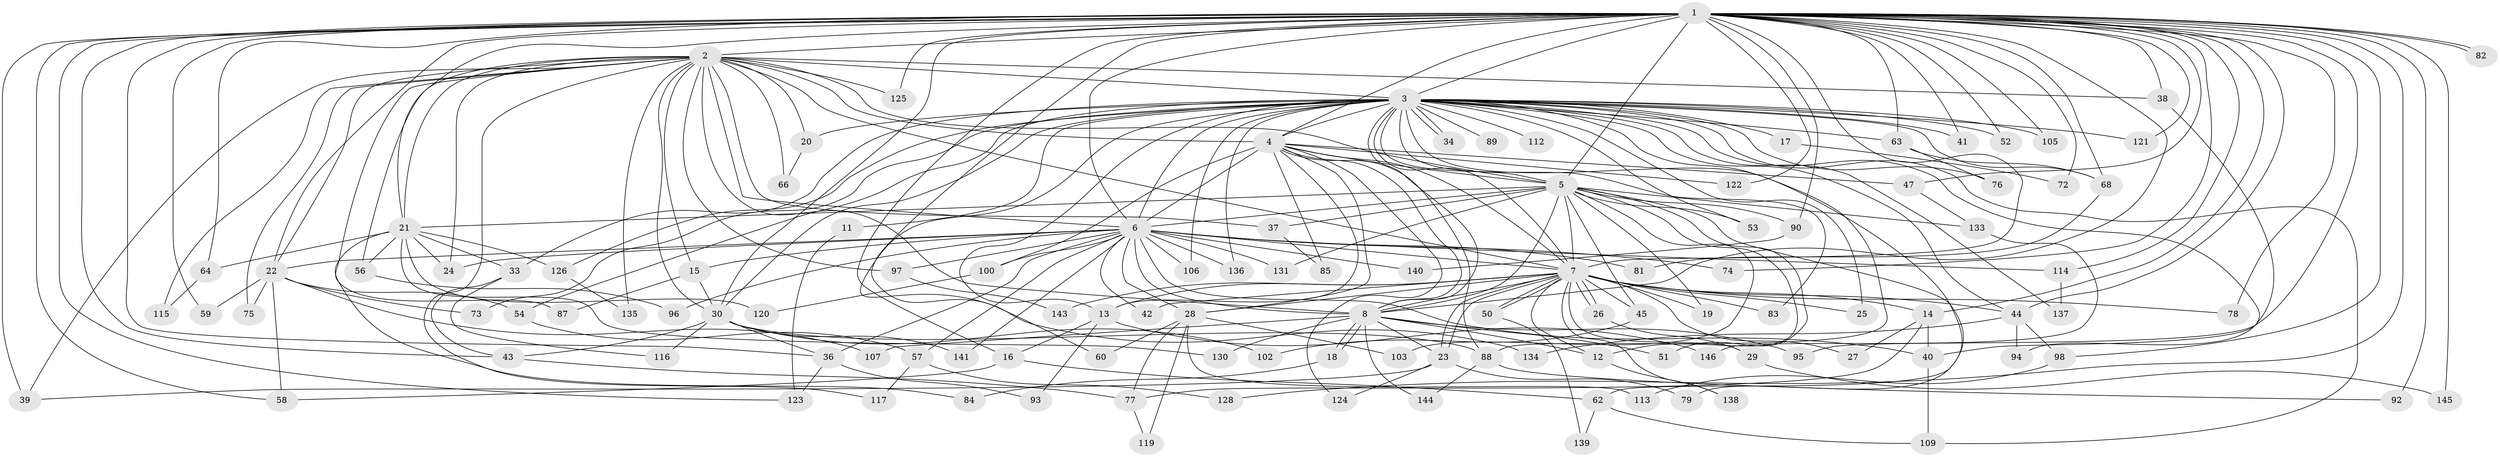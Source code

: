 // Generated by graph-tools (version 1.1) at 2025/51/02/27/25 19:51:48]
// undirected, 117 vertices, 262 edges
graph export_dot {
graph [start="1"]
  node [color=gray90,style=filled];
  1 [super="+9"];
  2 [super="+55"];
  3 [super="+10"];
  4 [super="+108"];
  5 [super="+32"];
  6 [super="+80"];
  7 [super="+35"];
  8 [super="+86"];
  11;
  12;
  13 [super="+48"];
  14;
  15 [super="+91"];
  16 [super="+127"];
  17;
  18;
  19;
  20;
  21 [super="+61"];
  22 [super="+46"];
  23 [super="+118"];
  24 [super="+70"];
  25;
  26;
  27;
  28 [super="+31"];
  29;
  30 [super="+110"];
  33;
  34;
  36 [super="+104"];
  37;
  38;
  39 [super="+49"];
  40 [super="+71"];
  41;
  42;
  43 [super="+65"];
  44 [super="+67"];
  45 [super="+99"];
  47;
  50;
  51;
  52;
  53;
  54;
  56;
  57;
  58;
  59 [super="+142"];
  60;
  62;
  63;
  64;
  66;
  68 [super="+69"];
  72;
  73;
  74;
  75;
  76;
  77 [super="+129"];
  78;
  79;
  81;
  82;
  83;
  84;
  85;
  87;
  88 [super="+101"];
  89;
  90;
  92;
  93;
  94;
  95;
  96;
  97;
  98;
  100;
  102;
  103;
  105;
  106;
  107;
  109 [super="+111"];
  112;
  113;
  114;
  115;
  116;
  117;
  119;
  120;
  121;
  122;
  123 [super="+132"];
  124;
  125;
  126;
  128;
  130;
  131;
  133;
  134;
  135;
  136;
  137;
  138;
  139;
  140;
  141;
  143;
  144;
  145;
  146;
  1 -- 2 [weight=2];
  1 -- 3 [weight=4];
  1 -- 4 [weight=3];
  1 -- 5 [weight=2];
  1 -- 6 [weight=2];
  1 -- 7 [weight=3];
  1 -- 8 [weight=2];
  1 -- 16;
  1 -- 36;
  1 -- 44;
  1 -- 52;
  1 -- 72;
  1 -- 74;
  1 -- 78;
  1 -- 82;
  1 -- 82;
  1 -- 90;
  1 -- 92;
  1 -- 95;
  1 -- 105;
  1 -- 114;
  1 -- 121;
  1 -- 128;
  1 -- 22;
  1 -- 43;
  1 -- 64;
  1 -- 134;
  1 -- 68;
  1 -- 14;
  1 -- 145;
  1 -- 21 [weight=2];
  1 -- 98;
  1 -- 38;
  1 -- 122;
  1 -- 41;
  1 -- 123;
  1 -- 47;
  1 -- 58;
  1 -- 59 [weight=2];
  1 -- 125;
  1 -- 63;
  1 -- 30;
  1 -- 39;
  2 -- 3 [weight=2];
  2 -- 4;
  2 -- 5;
  2 -- 6;
  2 -- 7;
  2 -- 8;
  2 -- 15;
  2 -- 20;
  2 -- 22;
  2 -- 30;
  2 -- 37;
  2 -- 38;
  2 -- 39;
  2 -- 56;
  2 -- 66;
  2 -- 75;
  2 -- 87;
  2 -- 97;
  2 -- 115;
  2 -- 117;
  2 -- 125;
  2 -- 135;
  2 -- 24;
  2 -- 21;
  3 -- 4 [weight=2];
  3 -- 5 [weight=2];
  3 -- 6 [weight=2];
  3 -- 7 [weight=2];
  3 -- 8 [weight=2];
  3 -- 34;
  3 -- 34;
  3 -- 41;
  3 -- 52;
  3 -- 63;
  3 -- 73;
  3 -- 105;
  3 -- 121;
  3 -- 126;
  3 -- 137;
  3 -- 136;
  3 -- 68;
  3 -- 11;
  3 -- 76;
  3 -- 13;
  3 -- 17;
  3 -- 83;
  3 -- 20;
  3 -- 25;
  3 -- 89;
  3 -- 30;
  3 -- 94;
  3 -- 33;
  3 -- 106;
  3 -- 109;
  3 -- 112;
  3 -- 53;
  3 -- 54;
  3 -- 60;
  3 -- 62;
  3 -- 44;
  3 -- 88;
  4 -- 5;
  4 -- 6;
  4 -- 7;
  4 -- 8;
  4 -- 13;
  4 -- 28;
  4 -- 47;
  4 -- 85;
  4 -- 88;
  4 -- 100;
  4 -- 124;
  4 -- 122;
  5 -- 6;
  5 -- 7;
  5 -- 8;
  5 -- 19;
  5 -- 21;
  5 -- 37;
  5 -- 45;
  5 -- 51;
  5 -- 53;
  5 -- 79;
  5 -- 90;
  5 -- 131;
  5 -- 133;
  5 -- 12;
  5 -- 103;
  6 -- 7;
  6 -- 8 [weight=2];
  6 -- 15;
  6 -- 22;
  6 -- 24;
  6 -- 42;
  6 -- 57;
  6 -- 74;
  6 -- 81;
  6 -- 97;
  6 -- 100;
  6 -- 106;
  6 -- 114;
  6 -- 131;
  6 -- 140;
  6 -- 141;
  6 -- 96;
  6 -- 136;
  6 -- 36;
  6 -- 28;
  6 -- 40;
  7 -- 8;
  7 -- 12;
  7 -- 14;
  7 -- 19;
  7 -- 23;
  7 -- 23;
  7 -- 25;
  7 -- 26;
  7 -- 26;
  7 -- 27;
  7 -- 28;
  7 -- 29;
  7 -- 42;
  7 -- 44;
  7 -- 50;
  7 -- 50;
  7 -- 78;
  7 -- 83;
  7 -- 138;
  7 -- 143;
  7 -- 45 [weight=2];
  7 -- 13;
  8 -- 12;
  8 -- 18;
  8 -- 18;
  8 -- 51;
  8 -- 95;
  8 -- 107;
  8 -- 130;
  8 -- 144;
  8 -- 23;
  11 -- 123;
  12 -- 138;
  13 -- 16;
  13 -- 146;
  13 -- 93;
  14 -- 27;
  14 -- 40;
  14 -- 77;
  15 -- 87;
  15 -- 30;
  16 -- 62;
  16 -- 58;
  17 -- 72;
  18 -- 84;
  20 -- 66;
  21 -- 24;
  21 -- 33;
  21 -- 56;
  21 -- 84;
  21 -- 120;
  21 -- 126;
  21 -- 130;
  21 -- 64;
  22 -- 54;
  22 -- 58;
  22 -- 59;
  22 -- 73;
  22 -- 75;
  22 -- 107;
  23 -- 39;
  23 -- 79;
  23 -- 124;
  26 -- 29;
  28 -- 77;
  28 -- 113;
  28 -- 119;
  28 -- 103;
  28 -- 60;
  29 -- 145;
  30 -- 36;
  30 -- 43;
  30 -- 88;
  30 -- 102;
  30 -- 116;
  30 -- 141;
  33 -- 43;
  33 -- 116;
  36 -- 93;
  36 -- 123;
  37 -- 85;
  38 -- 40;
  40 -- 109;
  43 -- 77;
  44 -- 134;
  44 -- 98;
  44 -- 94;
  45 -- 102;
  47 -- 133;
  50 -- 139;
  54 -- 57;
  56 -- 96;
  57 -- 117;
  57 -- 128;
  62 -- 139;
  62 -- 109;
  63 -- 76;
  63 -- 68;
  64 -- 115;
  68 -- 81;
  77 -- 119;
  88 -- 92;
  88 -- 144;
  90 -- 140;
  97 -- 143;
  98 -- 113;
  100 -- 120;
  114 -- 137;
  126 -- 135;
  133 -- 146;
}

